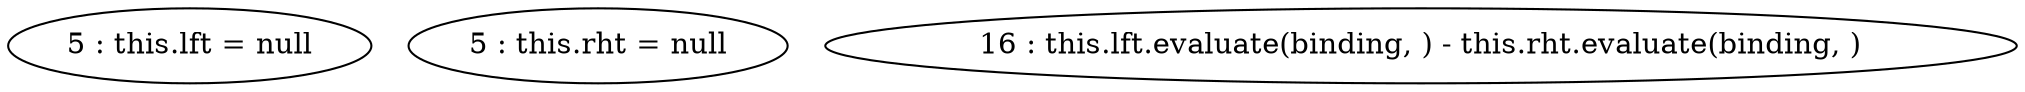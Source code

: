 digraph G {
"5 : this.lft = null"
"5 : this.rht = null"
"16 : this.lft.evaluate(binding, ) - this.rht.evaluate(binding, )"
}
